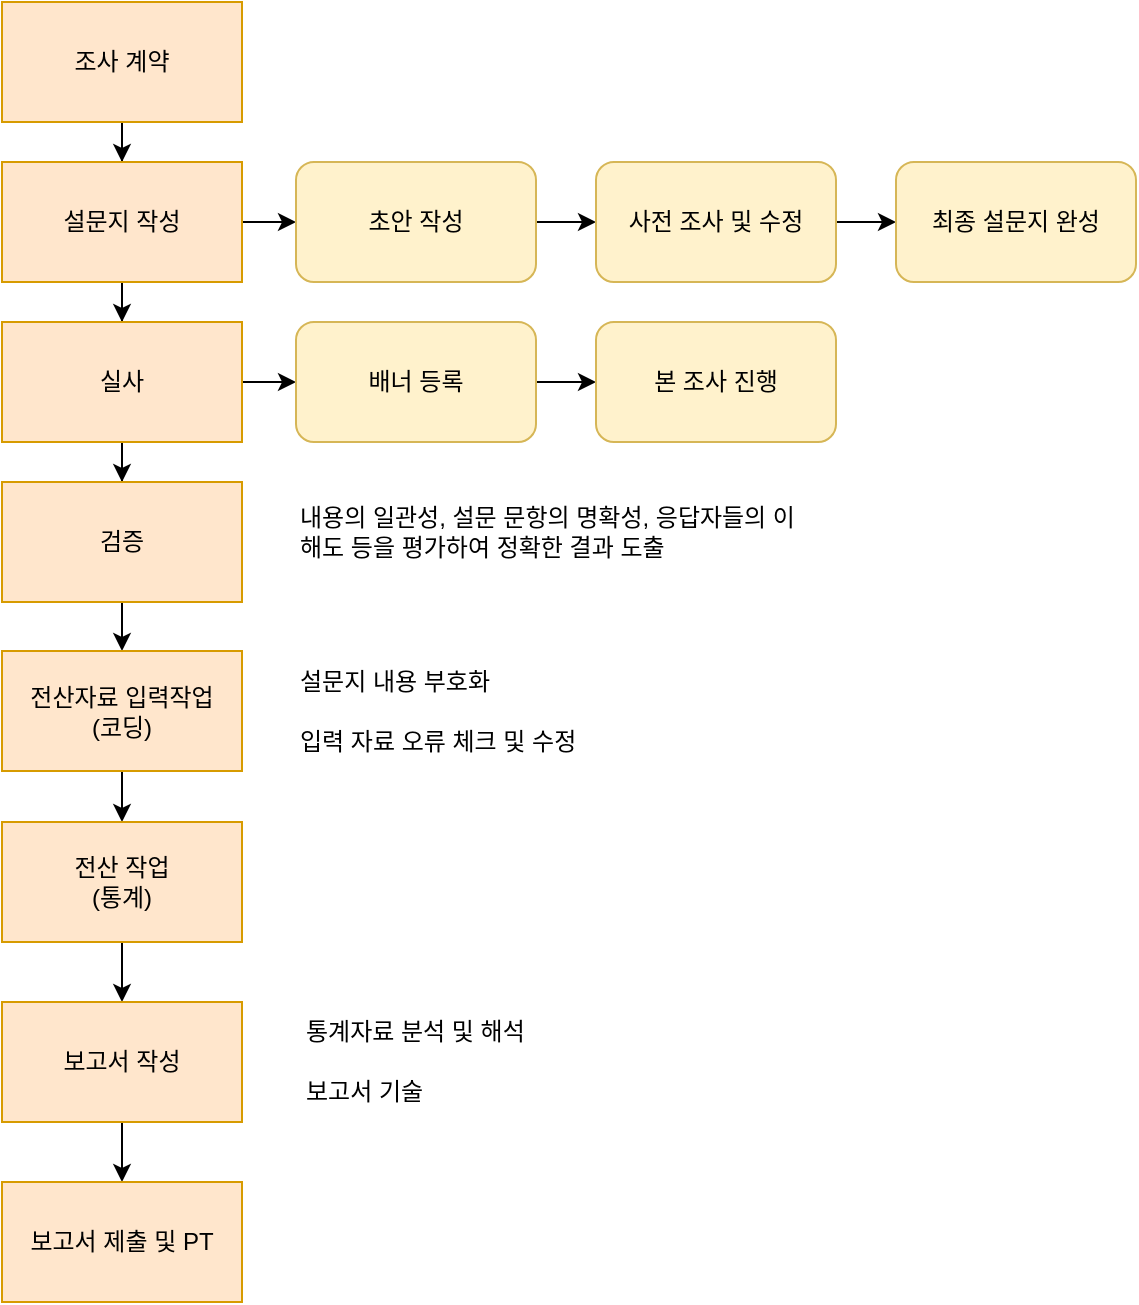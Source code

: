 <mxfile version="22.1.5" type="github">
  <diagram name="페이지-1" id="SzhPAX6tFyP0YSgTErmc">
    <mxGraphModel dx="1105" dy="612" grid="1" gridSize="10" guides="1" tooltips="1" connect="1" arrows="1" fold="1" page="1" pageScale="1" pageWidth="827" pageHeight="1169" math="0" shadow="0">
      <root>
        <mxCell id="0" />
        <mxCell id="1" parent="0" />
        <mxCell id="zNHHXuRfyvO51e4wDdxh-20" style="edgeStyle=orthogonalEdgeStyle;rounded=0;orthogonalLoop=1;jettySize=auto;html=1;entryX=0.5;entryY=0;entryDx=0;entryDy=0;" edge="1" parent="1" source="zNHHXuRfyvO51e4wDdxh-1" target="zNHHXuRfyvO51e4wDdxh-2">
          <mxGeometry relative="1" as="geometry" />
        </mxCell>
        <mxCell id="zNHHXuRfyvO51e4wDdxh-1" value="조사 계약" style="rounded=0;whiteSpace=wrap;html=1;fillColor=#ffe6cc;strokeColor=#d79b00;" vertex="1" parent="1">
          <mxGeometry x="290" y="200" width="120" height="60" as="geometry" />
        </mxCell>
        <mxCell id="zNHHXuRfyvO51e4wDdxh-21" style="edgeStyle=orthogonalEdgeStyle;rounded=0;orthogonalLoop=1;jettySize=auto;html=1;entryX=0.5;entryY=0;entryDx=0;entryDy=0;" edge="1" parent="1" source="zNHHXuRfyvO51e4wDdxh-2" target="zNHHXuRfyvO51e4wDdxh-3">
          <mxGeometry relative="1" as="geometry" />
        </mxCell>
        <mxCell id="zNHHXuRfyvO51e4wDdxh-27" style="edgeStyle=orthogonalEdgeStyle;rounded=0;orthogonalLoop=1;jettySize=auto;html=1;entryX=0;entryY=0.5;entryDx=0;entryDy=0;" edge="1" parent="1" source="zNHHXuRfyvO51e4wDdxh-2" target="zNHHXuRfyvO51e4wDdxh-5">
          <mxGeometry relative="1" as="geometry" />
        </mxCell>
        <mxCell id="zNHHXuRfyvO51e4wDdxh-2" value="설문지 작성" style="rounded=0;whiteSpace=wrap;html=1;fillColor=#ffe6cc;strokeColor=#d79b00;" vertex="1" parent="1">
          <mxGeometry x="290" y="280" width="120" height="60" as="geometry" />
        </mxCell>
        <mxCell id="zNHHXuRfyvO51e4wDdxh-22" style="edgeStyle=orthogonalEdgeStyle;rounded=0;orthogonalLoop=1;jettySize=auto;html=1;entryX=0.5;entryY=0;entryDx=0;entryDy=0;" edge="1" parent="1" source="zNHHXuRfyvO51e4wDdxh-3" target="zNHHXuRfyvO51e4wDdxh-4">
          <mxGeometry relative="1" as="geometry" />
        </mxCell>
        <mxCell id="zNHHXuRfyvO51e4wDdxh-31" style="edgeStyle=orthogonalEdgeStyle;rounded=0;orthogonalLoop=1;jettySize=auto;html=1;entryX=0;entryY=0.5;entryDx=0;entryDy=0;" edge="1" parent="1" source="zNHHXuRfyvO51e4wDdxh-3" target="zNHHXuRfyvO51e4wDdxh-8">
          <mxGeometry relative="1" as="geometry" />
        </mxCell>
        <mxCell id="zNHHXuRfyvO51e4wDdxh-3" value="실사" style="rounded=0;whiteSpace=wrap;html=1;fillColor=#ffe6cc;strokeColor=#d79b00;" vertex="1" parent="1">
          <mxGeometry x="290" y="360" width="120" height="60" as="geometry" />
        </mxCell>
        <mxCell id="zNHHXuRfyvO51e4wDdxh-23" style="edgeStyle=orthogonalEdgeStyle;rounded=0;orthogonalLoop=1;jettySize=auto;html=1;entryX=0.5;entryY=0;entryDx=0;entryDy=0;" edge="1" parent="1" source="zNHHXuRfyvO51e4wDdxh-4" target="zNHHXuRfyvO51e4wDdxh-11">
          <mxGeometry relative="1" as="geometry" />
        </mxCell>
        <mxCell id="zNHHXuRfyvO51e4wDdxh-4" value="검증" style="rounded=0;whiteSpace=wrap;html=1;fillColor=#ffe6cc;strokeColor=#d79b00;" vertex="1" parent="1">
          <mxGeometry x="290" y="440" width="120" height="60" as="geometry" />
        </mxCell>
        <mxCell id="zNHHXuRfyvO51e4wDdxh-29" style="edgeStyle=orthogonalEdgeStyle;rounded=0;orthogonalLoop=1;jettySize=auto;html=1;entryX=0;entryY=0.5;entryDx=0;entryDy=0;" edge="1" parent="1" source="zNHHXuRfyvO51e4wDdxh-5" target="zNHHXuRfyvO51e4wDdxh-6">
          <mxGeometry relative="1" as="geometry" />
        </mxCell>
        <mxCell id="zNHHXuRfyvO51e4wDdxh-5" value="초안 작성" style="rounded=1;whiteSpace=wrap;html=1;fillColor=#fff2cc;strokeColor=#d6b656;" vertex="1" parent="1">
          <mxGeometry x="437" y="280" width="120" height="60" as="geometry" />
        </mxCell>
        <mxCell id="zNHHXuRfyvO51e4wDdxh-30" style="edgeStyle=orthogonalEdgeStyle;rounded=0;orthogonalLoop=1;jettySize=auto;html=1;entryX=0;entryY=0.5;entryDx=0;entryDy=0;" edge="1" parent="1" source="zNHHXuRfyvO51e4wDdxh-6" target="zNHHXuRfyvO51e4wDdxh-7">
          <mxGeometry relative="1" as="geometry" />
        </mxCell>
        <mxCell id="zNHHXuRfyvO51e4wDdxh-6" value="사전 조사 및 수정" style="rounded=1;whiteSpace=wrap;html=1;fillColor=#fff2cc;strokeColor=#d6b656;" vertex="1" parent="1">
          <mxGeometry x="587" y="280" width="120" height="60" as="geometry" />
        </mxCell>
        <mxCell id="zNHHXuRfyvO51e4wDdxh-7" value="최종 설문지 완성" style="rounded=1;whiteSpace=wrap;html=1;fillColor=#fff2cc;strokeColor=#d6b656;" vertex="1" parent="1">
          <mxGeometry x="737" y="280" width="120" height="60" as="geometry" />
        </mxCell>
        <mxCell id="zNHHXuRfyvO51e4wDdxh-32" style="edgeStyle=orthogonalEdgeStyle;rounded=0;orthogonalLoop=1;jettySize=auto;html=1;entryX=0;entryY=0.5;entryDx=0;entryDy=0;" edge="1" parent="1" source="zNHHXuRfyvO51e4wDdxh-8" target="zNHHXuRfyvO51e4wDdxh-9">
          <mxGeometry relative="1" as="geometry" />
        </mxCell>
        <mxCell id="zNHHXuRfyvO51e4wDdxh-8" value="배너 등록" style="rounded=1;whiteSpace=wrap;html=1;fillColor=#fff2cc;strokeColor=#d6b656;" vertex="1" parent="1">
          <mxGeometry x="437" y="360" width="120" height="60" as="geometry" />
        </mxCell>
        <mxCell id="zNHHXuRfyvO51e4wDdxh-9" value="본 조사 진행" style="rounded=1;whiteSpace=wrap;html=1;fillColor=#fff2cc;strokeColor=#d6b656;" vertex="1" parent="1">
          <mxGeometry x="587" y="360" width="120" height="60" as="geometry" />
        </mxCell>
        <mxCell id="zNHHXuRfyvO51e4wDdxh-10" value="내용의 일관성, 설문 문항의 명확성, 응답자들의 이해도 등을 평가하여 정확한 결과 도출&lt;span id=&quot;docs-internal-guid-ddfe156c-7fff-5f0e-5129-43eb4e1589c2&quot;&gt;&lt;/span&gt;&lt;span id=&quot;docs-internal-guid-ddfe156c-7fff-5f0e-5129-43eb4e1589c2&quot;&gt;&lt;/span&gt;" style="text;html=1;strokeColor=none;fillColor=none;align=left;verticalAlign=middle;whiteSpace=wrap;rounded=0;" vertex="1" parent="1">
          <mxGeometry x="437" y="450" width="250" height="30" as="geometry" />
        </mxCell>
        <mxCell id="zNHHXuRfyvO51e4wDdxh-24" style="edgeStyle=orthogonalEdgeStyle;rounded=0;orthogonalLoop=1;jettySize=auto;html=1;entryX=0.5;entryY=0;entryDx=0;entryDy=0;" edge="1" parent="1" source="zNHHXuRfyvO51e4wDdxh-11" target="zNHHXuRfyvO51e4wDdxh-12">
          <mxGeometry relative="1" as="geometry" />
        </mxCell>
        <mxCell id="zNHHXuRfyvO51e4wDdxh-11" value="전산자료 입력작업&lt;br&gt;(코딩)" style="rounded=0;whiteSpace=wrap;html=1;fillColor=#ffe6cc;strokeColor=#d79b00;" vertex="1" parent="1">
          <mxGeometry x="290" y="524.5" width="120" height="60" as="geometry" />
        </mxCell>
        <mxCell id="zNHHXuRfyvO51e4wDdxh-25" style="edgeStyle=orthogonalEdgeStyle;rounded=0;orthogonalLoop=1;jettySize=auto;html=1;entryX=0.5;entryY=0;entryDx=0;entryDy=0;" edge="1" parent="1" source="zNHHXuRfyvO51e4wDdxh-12" target="zNHHXuRfyvO51e4wDdxh-13">
          <mxGeometry relative="1" as="geometry" />
        </mxCell>
        <mxCell id="zNHHXuRfyvO51e4wDdxh-12" value="전산 작업&lt;br&gt;(통계)" style="rounded=0;whiteSpace=wrap;html=1;fillColor=#ffe6cc;strokeColor=#d79b00;" vertex="1" parent="1">
          <mxGeometry x="290" y="610" width="120" height="60" as="geometry" />
        </mxCell>
        <mxCell id="zNHHXuRfyvO51e4wDdxh-26" style="edgeStyle=orthogonalEdgeStyle;rounded=0;orthogonalLoop=1;jettySize=auto;html=1;entryX=0.5;entryY=0;entryDx=0;entryDy=0;" edge="1" parent="1" source="zNHHXuRfyvO51e4wDdxh-13" target="zNHHXuRfyvO51e4wDdxh-16">
          <mxGeometry relative="1" as="geometry" />
        </mxCell>
        <mxCell id="zNHHXuRfyvO51e4wDdxh-13" value="보고서 작성" style="rounded=0;whiteSpace=wrap;html=1;fillColor=#ffe6cc;strokeColor=#d79b00;" vertex="1" parent="1">
          <mxGeometry x="290" y="700" width="120" height="60" as="geometry" />
        </mxCell>
        <mxCell id="zNHHXuRfyvO51e4wDdxh-14" value="통계자료 분석 및 해석" style="text;html=1;strokeColor=none;fillColor=none;align=left;verticalAlign=middle;whiteSpace=wrap;rounded=0;" vertex="1" parent="1">
          <mxGeometry x="440" y="700" width="130" height="30" as="geometry" />
        </mxCell>
        <mxCell id="zNHHXuRfyvO51e4wDdxh-15" value="보고서 기술" style="text;html=1;strokeColor=none;fillColor=none;align=left;verticalAlign=middle;whiteSpace=wrap;rounded=0;" vertex="1" parent="1">
          <mxGeometry x="440" y="730" width="130" height="30" as="geometry" />
        </mxCell>
        <mxCell id="zNHHXuRfyvO51e4wDdxh-16" value="보고서 제출 및 PT" style="rounded=0;whiteSpace=wrap;html=1;fillColor=#ffe6cc;strokeColor=#d79b00;" vertex="1" parent="1">
          <mxGeometry x="290" y="790" width="120" height="60" as="geometry" />
        </mxCell>
        <mxCell id="zNHHXuRfyvO51e4wDdxh-18" value="설문지 내용 부호화" style="text;html=1;strokeColor=none;fillColor=none;align=left;verticalAlign=middle;whiteSpace=wrap;rounded=0;" vertex="1" parent="1">
          <mxGeometry x="437" y="524.5" width="130" height="30" as="geometry" />
        </mxCell>
        <mxCell id="zNHHXuRfyvO51e4wDdxh-19" value="입력 자료 오류 체크 및 수정" style="text;html=1;strokeColor=none;fillColor=none;align=left;verticalAlign=middle;whiteSpace=wrap;rounded=0;" vertex="1" parent="1">
          <mxGeometry x="437" y="555" width="163" height="30" as="geometry" />
        </mxCell>
      </root>
    </mxGraphModel>
  </diagram>
</mxfile>
